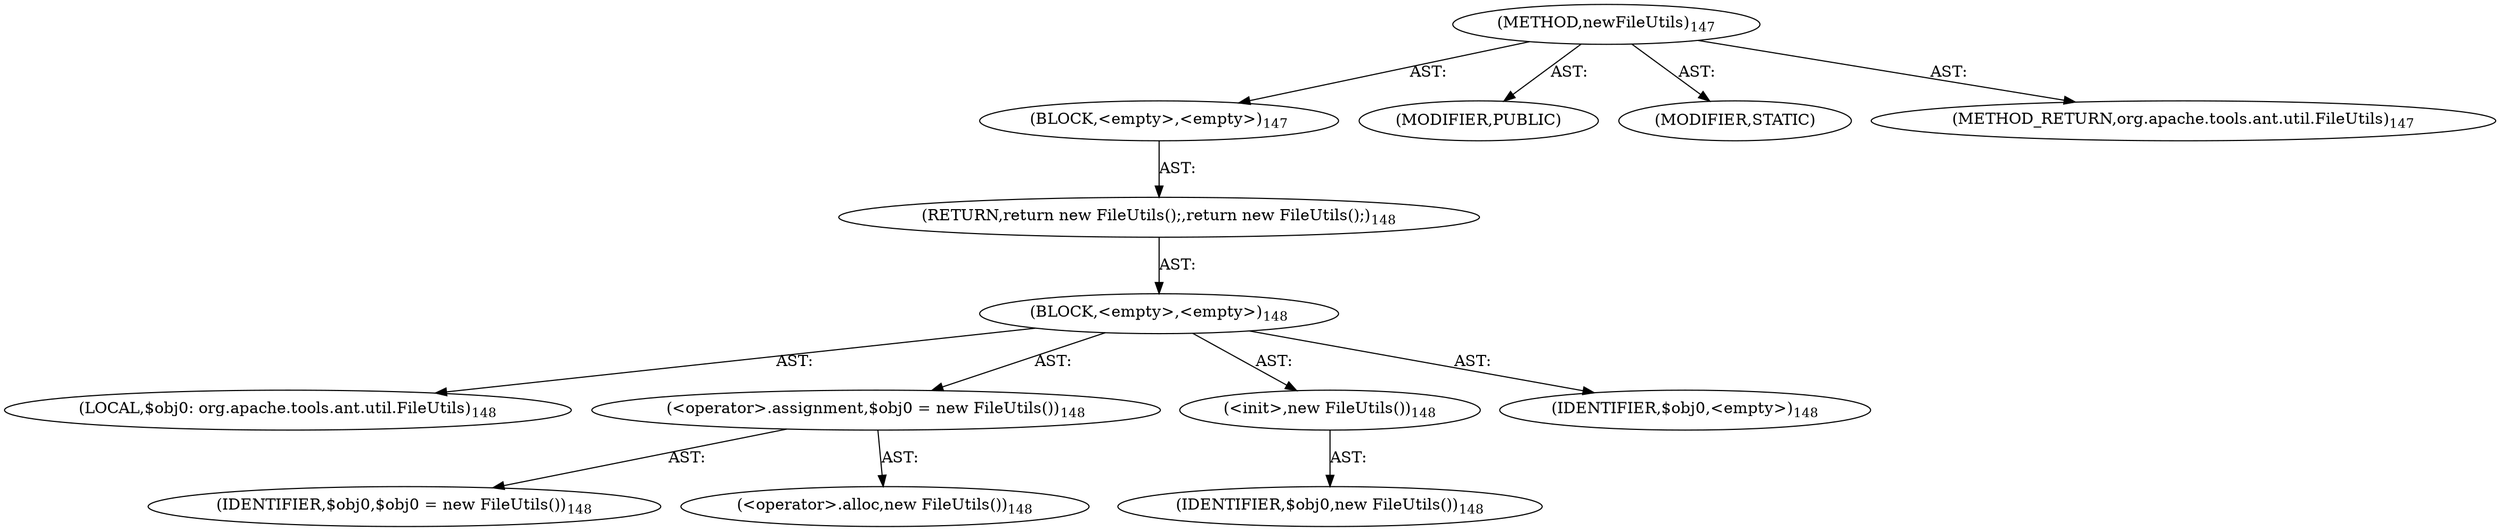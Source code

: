 digraph "newFileUtils" {  
"111669149696" [label = <(METHOD,newFileUtils)<SUB>147</SUB>> ]
"25769803776" [label = <(BLOCK,&lt;empty&gt;,&lt;empty&gt;)<SUB>147</SUB>> ]
"146028888064" [label = <(RETURN,return new FileUtils();,return new FileUtils();)<SUB>148</SUB>> ]
"25769803777" [label = <(BLOCK,&lt;empty&gt;,&lt;empty&gt;)<SUB>148</SUB>> ]
"94489280512" [label = <(LOCAL,$obj0: org.apache.tools.ant.util.FileUtils)<SUB>148</SUB>> ]
"30064771072" [label = <(&lt;operator&gt;.assignment,$obj0 = new FileUtils())<SUB>148</SUB>> ]
"68719476766" [label = <(IDENTIFIER,$obj0,$obj0 = new FileUtils())<SUB>148</SUB>> ]
"30064771073" [label = <(&lt;operator&gt;.alloc,new FileUtils())<SUB>148</SUB>> ]
"30064771074" [label = <(&lt;init&gt;,new FileUtils())<SUB>148</SUB>> ]
"68719476767" [label = <(IDENTIFIER,$obj0,new FileUtils())<SUB>148</SUB>> ]
"68719476768" [label = <(IDENTIFIER,$obj0,&lt;empty&gt;)<SUB>148</SUB>> ]
"133143986191" [label = <(MODIFIER,PUBLIC)> ]
"133143986192" [label = <(MODIFIER,STATIC)> ]
"128849018880" [label = <(METHOD_RETURN,org.apache.tools.ant.util.FileUtils)<SUB>147</SUB>> ]
  "111669149696" -> "25769803776"  [ label = "AST: "] 
  "111669149696" -> "133143986191"  [ label = "AST: "] 
  "111669149696" -> "133143986192"  [ label = "AST: "] 
  "111669149696" -> "128849018880"  [ label = "AST: "] 
  "25769803776" -> "146028888064"  [ label = "AST: "] 
  "146028888064" -> "25769803777"  [ label = "AST: "] 
  "25769803777" -> "94489280512"  [ label = "AST: "] 
  "25769803777" -> "30064771072"  [ label = "AST: "] 
  "25769803777" -> "30064771074"  [ label = "AST: "] 
  "25769803777" -> "68719476768"  [ label = "AST: "] 
  "30064771072" -> "68719476766"  [ label = "AST: "] 
  "30064771072" -> "30064771073"  [ label = "AST: "] 
  "30064771074" -> "68719476767"  [ label = "AST: "] 
}
